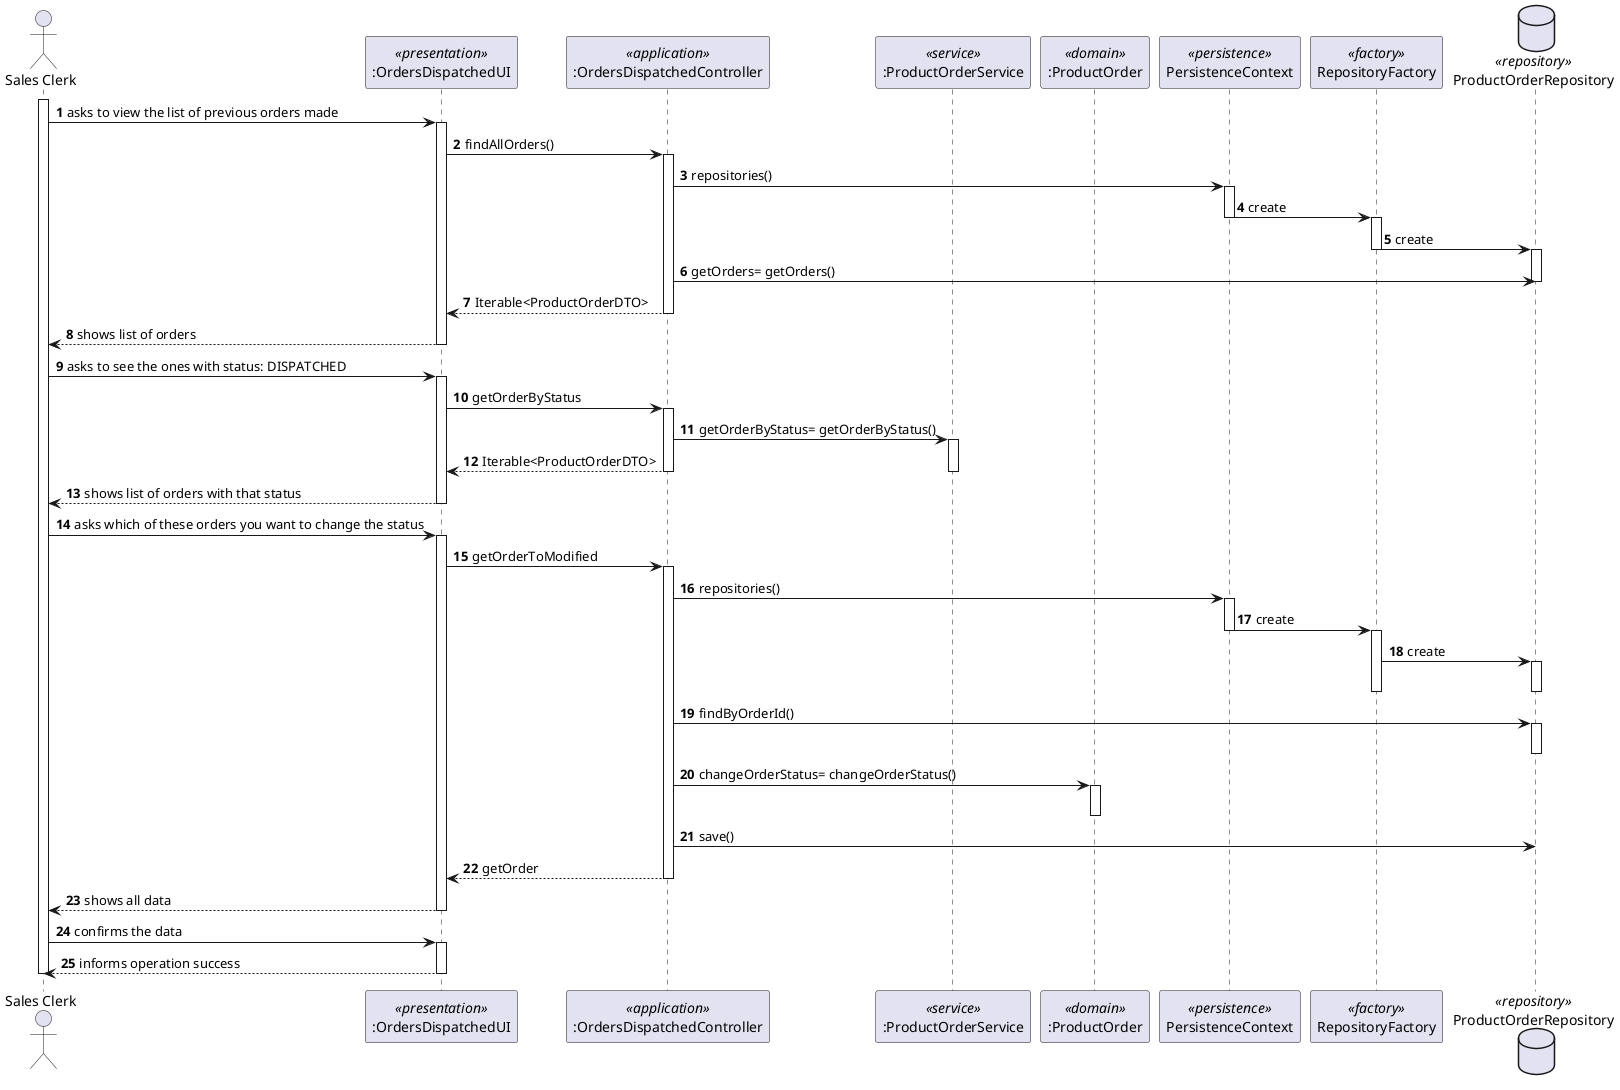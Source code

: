 @startuml
autonumber
'hide footbox
actor "Sales Clerk" as SC
participant ":OrdersDispatchedUI" as UI <<presentation>>
participant ":OrdersDispatchedController" as CTRL <<application>>
participant ":ProductOrderService" as ProdS <<service>>
participant ":ProductOrder" as PORd <<domain>>
participant "PersistenceContext" as PC <<persistence>>
participant "RepositoryFactory" as RF <<factory>>
database "ProductOrderRepository" as ProdRepo <<repository>>

activate SC

SC -> UI : asks to view the list of previous orders made
activate UI

UI -> CTRL : findAllOrders()
activate CTRL
CTRL -> PC : repositories()

activate PC
PC -> RF : create
deactivate PC
activate RF
RF -> ProdRepo : create
deactivate RF
activate ProdRepo
deactivate ProdRepo
CTRL -> ProdRepo : getOrders= getOrders()

deactivate ProdRepo

CTRL --> UI :  Iterable<ProductOrderDTO>
deactivate CTRL

UI --> SC : shows list of orders
deactivate UI
SC -> UI : asks to see the ones with status: DISPATCHED
activate UI

UI -> CTRL : getOrderByStatus
activate CTRL
CTRL -> ProdS : getOrderByStatus= getOrderByStatus()
activate ProdS
CTRL --> UI :  Iterable<ProductOrderDTO>
deactivate CTRL
deactivate ProdS

UI --> SC :  shows list of orders with that status
deactivate UI

SC -> UI : asks which of these orders you want to change the status
activate UI

UI -> CTRL : getOrderToModified
activate CTRL
CTRL -> PC : repositories()

activate PC
PC -> RF : create
deactivate PC
activate RF
RF -> ProdRepo : create
activate ProdRepo
deactivate RF

deactivate ProdRepo
CTRL -> ProdRepo : findByOrderId()
activate ProdRepo

deactivate ProdRepo

CTRL -> PORd : changeOrderStatus= changeOrderStatus()
activate PORd
deactivate ProdRepo
deactivate PORd
CTRL -> ProdRepo : save()

CTRL --> UI :  getOrder
deactivate CTRL

UI --> SC :shows all data
deactivate UI
deactivate ProdS
deactivate UI

SC -> UI : confirms the data

activate UI
UI --> SC : informs operation success
deactivate UI

deactivate UI
deactivate SC

@enduml
